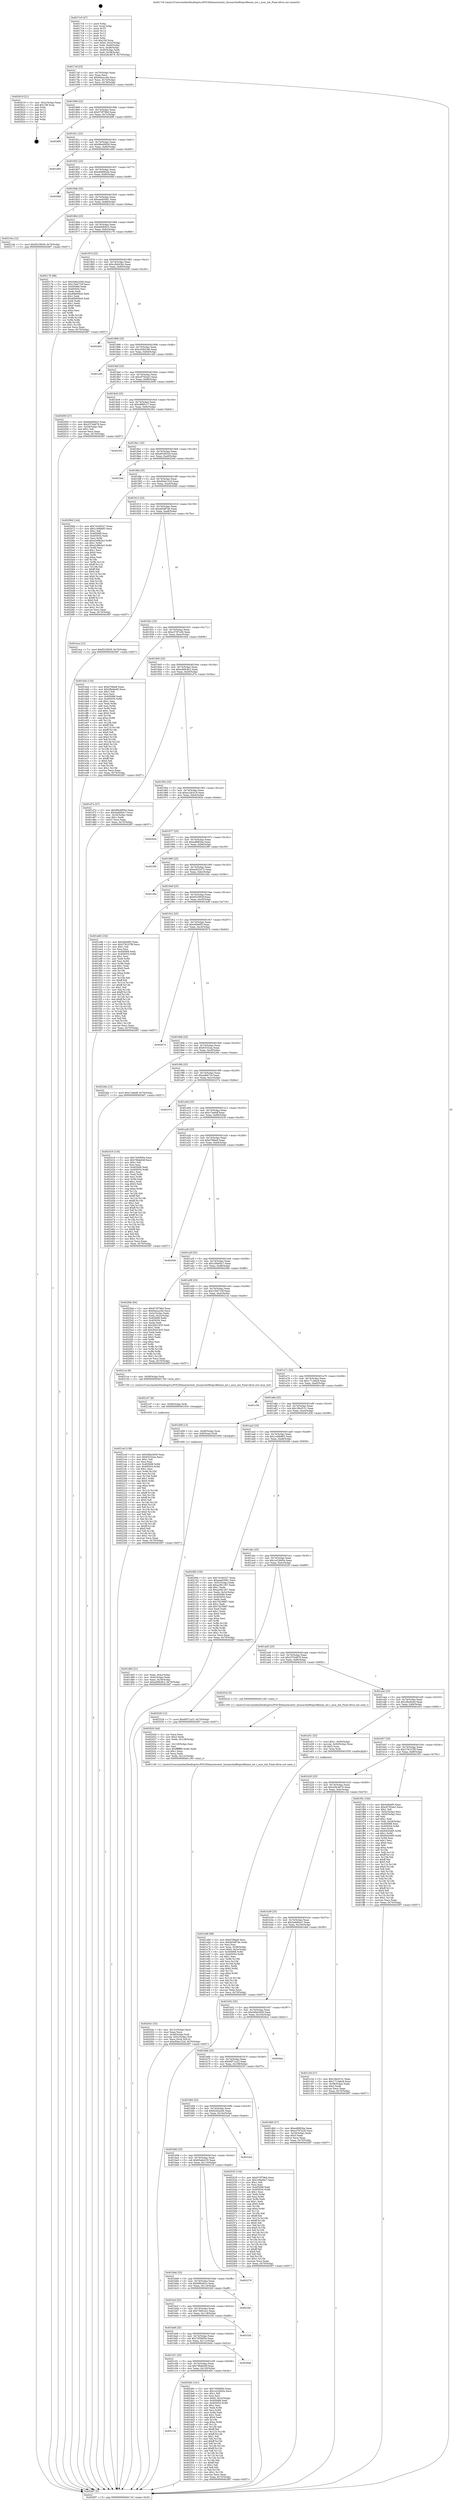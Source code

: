 digraph "0x4017c0" {
  label = "0x4017c0 (/mnt/c/Users/mathe/Desktop/tcc/POCII/binaries/extr_linuxarchx86oprofilenmi_int.c_mux_init_Final-ollvm.out::main(0))"
  labelloc = "t"
  node[shape=record]

  Entry [label="",width=0.3,height=0.3,shape=circle,fillcolor=black,style=filled]
  "0x4017ef" [label="{
     0x4017ef [23]\l
     | [instrs]\l
     &nbsp;&nbsp;0x4017ef \<+3\>: mov -0x70(%rbp),%eax\l
     &nbsp;&nbsp;0x4017f2 \<+2\>: mov %eax,%ecx\l
     &nbsp;&nbsp;0x4017f4 \<+6\>: sub $0x94aca18e,%ecx\l
     &nbsp;&nbsp;0x4017fa \<+3\>: mov %eax,-0x74(%rbp)\l
     &nbsp;&nbsp;0x4017fd \<+3\>: mov %ecx,-0x78(%rbp)\l
     &nbsp;&nbsp;0x401800 \<+6\>: je 0000000000402619 \<main+0xe59\>\l
  }"]
  "0x402619" [label="{
     0x402619 [21]\l
     | [instrs]\l
     &nbsp;&nbsp;0x402619 \<+3\>: mov -0x2c(%rbp),%eax\l
     &nbsp;&nbsp;0x40261c \<+7\>: add $0x108,%rsp\l
     &nbsp;&nbsp;0x402623 \<+1\>: pop %rbx\l
     &nbsp;&nbsp;0x402624 \<+2\>: pop %r12\l
     &nbsp;&nbsp;0x402626 \<+2\>: pop %r13\l
     &nbsp;&nbsp;0x402628 \<+2\>: pop %r14\l
     &nbsp;&nbsp;0x40262a \<+2\>: pop %r15\l
     &nbsp;&nbsp;0x40262c \<+1\>: pop %rbp\l
     &nbsp;&nbsp;0x40262d \<+1\>: ret\l
  }"]
  "0x401806" [label="{
     0x401806 [22]\l
     | [instrs]\l
     &nbsp;&nbsp;0x401806 \<+5\>: jmp 000000000040180b \<main+0x4b\>\l
     &nbsp;&nbsp;0x40180b \<+3\>: mov -0x74(%rbp),%eax\l
     &nbsp;&nbsp;0x40180e \<+5\>: sub $0x973f796d,%eax\l
     &nbsp;&nbsp;0x401813 \<+3\>: mov %eax,-0x7c(%rbp)\l
     &nbsp;&nbsp;0x401816 \<+6\>: je 00000000004026f0 \<main+0xf30\>\l
  }"]
  Exit [label="",width=0.3,height=0.3,shape=circle,fillcolor=black,style=filled,peripheries=2]
  "0x4026f0" [label="{
     0x4026f0\l
  }", style=dashed]
  "0x40181c" [label="{
     0x40181c [22]\l
     | [instrs]\l
     &nbsp;&nbsp;0x40181c \<+5\>: jmp 0000000000401821 \<main+0x61\>\l
     &nbsp;&nbsp;0x401821 \<+3\>: mov -0x74(%rbp),%eax\l
     &nbsp;&nbsp;0x401824 \<+5\>: sub $0x99e4905d,%eax\l
     &nbsp;&nbsp;0x401829 \<+3\>: mov %eax,-0x80(%rbp)\l
     &nbsp;&nbsp;0x40182c \<+6\>: je 0000000000401d95 \<main+0x5d5\>\l
  }"]
  "0x401c1a" [label="{
     0x401c1a\l
  }", style=dashed]
  "0x401d95" [label="{
     0x401d95\l
  }", style=dashed]
  "0x401832" [label="{
     0x401832 [25]\l
     | [instrs]\l
     &nbsp;&nbsp;0x401832 \<+5\>: jmp 0000000000401837 \<main+0x77\>\l
     &nbsp;&nbsp;0x401837 \<+3\>: mov -0x74(%rbp),%eax\l
     &nbsp;&nbsp;0x40183a \<+5\>: sub $0xa64682ab,%eax\l
     &nbsp;&nbsp;0x40183f \<+6\>: mov %eax,-0x84(%rbp)\l
     &nbsp;&nbsp;0x401845 \<+6\>: je 00000000004026bf \<main+0xeff\>\l
  }"]
  "0x40249c" [label="{
     0x40249c [141]\l
     | [instrs]\l
     &nbsp;&nbsp;0x40249c \<+5\>: mov $0x74506f5e,%eax\l
     &nbsp;&nbsp;0x4024a1 \<+5\>: mov $0x1e22845a,%ecx\l
     &nbsp;&nbsp;0x4024a6 \<+2\>: mov $0x1,%dl\l
     &nbsp;&nbsp;0x4024a8 \<+2\>: xor %esi,%esi\l
     &nbsp;&nbsp;0x4024aa \<+7\>: movl $0x0,-0x3c(%rbp)\l
     &nbsp;&nbsp;0x4024b1 \<+7\>: mov 0x405068,%edi\l
     &nbsp;&nbsp;0x4024b8 \<+8\>: mov 0x405054,%r8d\l
     &nbsp;&nbsp;0x4024c0 \<+3\>: sub $0x1,%esi\l
     &nbsp;&nbsp;0x4024c3 \<+3\>: mov %edi,%r9d\l
     &nbsp;&nbsp;0x4024c6 \<+3\>: add %esi,%r9d\l
     &nbsp;&nbsp;0x4024c9 \<+4\>: imul %r9d,%edi\l
     &nbsp;&nbsp;0x4024cd \<+3\>: and $0x1,%edi\l
     &nbsp;&nbsp;0x4024d0 \<+3\>: cmp $0x0,%edi\l
     &nbsp;&nbsp;0x4024d3 \<+4\>: sete %r10b\l
     &nbsp;&nbsp;0x4024d7 \<+4\>: cmp $0xa,%r8d\l
     &nbsp;&nbsp;0x4024db \<+4\>: setl %r11b\l
     &nbsp;&nbsp;0x4024df \<+3\>: mov %r10b,%bl\l
     &nbsp;&nbsp;0x4024e2 \<+3\>: xor $0xff,%bl\l
     &nbsp;&nbsp;0x4024e5 \<+3\>: mov %r11b,%r14b\l
     &nbsp;&nbsp;0x4024e8 \<+4\>: xor $0xff,%r14b\l
     &nbsp;&nbsp;0x4024ec \<+3\>: xor $0x1,%dl\l
     &nbsp;&nbsp;0x4024ef \<+3\>: mov %bl,%r15b\l
     &nbsp;&nbsp;0x4024f2 \<+4\>: and $0xff,%r15b\l
     &nbsp;&nbsp;0x4024f6 \<+3\>: and %dl,%r10b\l
     &nbsp;&nbsp;0x4024f9 \<+3\>: mov %r14b,%r12b\l
     &nbsp;&nbsp;0x4024fc \<+4\>: and $0xff,%r12b\l
     &nbsp;&nbsp;0x402500 \<+3\>: and %dl,%r11b\l
     &nbsp;&nbsp;0x402503 \<+3\>: or %r10b,%r15b\l
     &nbsp;&nbsp;0x402506 \<+3\>: or %r11b,%r12b\l
     &nbsp;&nbsp;0x402509 \<+3\>: xor %r12b,%r15b\l
     &nbsp;&nbsp;0x40250c \<+3\>: or %r14b,%bl\l
     &nbsp;&nbsp;0x40250f \<+3\>: xor $0xff,%bl\l
     &nbsp;&nbsp;0x402512 \<+3\>: or $0x1,%dl\l
     &nbsp;&nbsp;0x402515 \<+2\>: and %dl,%bl\l
     &nbsp;&nbsp;0x402517 \<+3\>: or %bl,%r15b\l
     &nbsp;&nbsp;0x40251a \<+4\>: test $0x1,%r15b\l
     &nbsp;&nbsp;0x40251e \<+3\>: cmovne %ecx,%eax\l
     &nbsp;&nbsp;0x402521 \<+3\>: mov %eax,-0x70(%rbp)\l
     &nbsp;&nbsp;0x402524 \<+5\>: jmp 00000000004026f7 \<main+0xf37\>\l
  }"]
  "0x4026bf" [label="{
     0x4026bf\l
  }", style=dashed]
  "0x40184b" [label="{
     0x40184b [25]\l
     | [instrs]\l
     &nbsp;&nbsp;0x40184b \<+5\>: jmp 0000000000401850 \<main+0x90\>\l
     &nbsp;&nbsp;0x401850 \<+3\>: mov -0x74(%rbp),%eax\l
     &nbsp;&nbsp;0x401853 \<+5\>: sub $0xaae93091,%eax\l
     &nbsp;&nbsp;0x401858 \<+6\>: mov %eax,-0x88(%rbp)\l
     &nbsp;&nbsp;0x40185e \<+6\>: je 000000000040216a \<main+0x9aa\>\l
  }"]
  "0x401c01" [label="{
     0x401c01 [25]\l
     | [instrs]\l
     &nbsp;&nbsp;0x401c01 \<+5\>: jmp 0000000000401c06 \<main+0x446\>\l
     &nbsp;&nbsp;0x401c06 \<+3\>: mov -0x74(%rbp),%eax\l
     &nbsp;&nbsp;0x401c09 \<+5\>: sub $0x796de04f,%eax\l
     &nbsp;&nbsp;0x401c0e \<+6\>: mov %eax,-0x120(%rbp)\l
     &nbsp;&nbsp;0x401c14 \<+6\>: je 000000000040249c \<main+0xcdc\>\l
  }"]
  "0x40216a" [label="{
     0x40216a [12]\l
     | [instrs]\l
     &nbsp;&nbsp;0x40216a \<+7\>: movl $0xf523903f,-0x70(%rbp)\l
     &nbsp;&nbsp;0x402171 \<+5\>: jmp 00000000004026f7 \<main+0xf37\>\l
  }"]
  "0x401864" [label="{
     0x401864 [25]\l
     | [instrs]\l
     &nbsp;&nbsp;0x401864 \<+5\>: jmp 0000000000401869 \<main+0xa9\>\l
     &nbsp;&nbsp;0x401869 \<+3\>: mov -0x74(%rbp),%eax\l
     &nbsp;&nbsp;0x40186c \<+5\>: sub $0xbb94b923,%eax\l
     &nbsp;&nbsp;0x401871 \<+6\>: mov %eax,-0x8c(%rbp)\l
     &nbsp;&nbsp;0x401877 \<+6\>: je 0000000000402176 \<main+0x9b6\>\l
  }"]
  "0x4026dd" [label="{
     0x4026dd\l
  }", style=dashed]
  "0x402176" [label="{
     0x402176 [88]\l
     | [instrs]\l
     &nbsp;&nbsp;0x402176 \<+5\>: mov $0x5d9a3459,%eax\l
     &nbsp;&nbsp;0x40217b \<+5\>: mov $0x15d4719f,%ecx\l
     &nbsp;&nbsp;0x402180 \<+7\>: mov 0x405068,%edx\l
     &nbsp;&nbsp;0x402187 \<+7\>: mov 0x405054,%esi\l
     &nbsp;&nbsp;0x40218e \<+2\>: mov %edx,%edi\l
     &nbsp;&nbsp;0x402190 \<+6\>: sub $0xd0b60dc6,%edi\l
     &nbsp;&nbsp;0x402196 \<+3\>: sub $0x1,%edi\l
     &nbsp;&nbsp;0x402199 \<+6\>: add $0xd0b60dc6,%edi\l
     &nbsp;&nbsp;0x40219f \<+3\>: imul %edi,%edx\l
     &nbsp;&nbsp;0x4021a2 \<+3\>: and $0x1,%edx\l
     &nbsp;&nbsp;0x4021a5 \<+3\>: cmp $0x0,%edx\l
     &nbsp;&nbsp;0x4021a8 \<+4\>: sete %r8b\l
     &nbsp;&nbsp;0x4021ac \<+3\>: cmp $0xa,%esi\l
     &nbsp;&nbsp;0x4021af \<+4\>: setl %r9b\l
     &nbsp;&nbsp;0x4021b3 \<+3\>: mov %r8b,%r10b\l
     &nbsp;&nbsp;0x4021b6 \<+3\>: and %r9b,%r10b\l
     &nbsp;&nbsp;0x4021b9 \<+3\>: xor %r9b,%r8b\l
     &nbsp;&nbsp;0x4021bc \<+3\>: or %r8b,%r10b\l
     &nbsp;&nbsp;0x4021bf \<+4\>: test $0x1,%r10b\l
     &nbsp;&nbsp;0x4021c3 \<+3\>: cmovne %ecx,%eax\l
     &nbsp;&nbsp;0x4021c6 \<+3\>: mov %eax,-0x70(%rbp)\l
     &nbsp;&nbsp;0x4021c9 \<+5\>: jmp 00000000004026f7 \<main+0xf37\>\l
  }"]
  "0x40187d" [label="{
     0x40187d [25]\l
     | [instrs]\l
     &nbsp;&nbsp;0x40187d \<+5\>: jmp 0000000000401882 \<main+0xc2\>\l
     &nbsp;&nbsp;0x401882 \<+3\>: mov -0x74(%rbp),%eax\l
     &nbsp;&nbsp;0x401885 \<+5\>: sub $0xc2b643bc,%eax\l
     &nbsp;&nbsp;0x40188a \<+6\>: mov %eax,-0x90(%rbp)\l
     &nbsp;&nbsp;0x401890 \<+6\>: je 0000000000402405 \<main+0xc45\>\l
  }"]
  "0x401be8" [label="{
     0x401be8 [25]\l
     | [instrs]\l
     &nbsp;&nbsp;0x401be8 \<+5\>: jmp 0000000000401bed \<main+0x42d\>\l
     &nbsp;&nbsp;0x401bed \<+3\>: mov -0x74(%rbp),%eax\l
     &nbsp;&nbsp;0x401bf0 \<+5\>: sub $0x74506f5e,%eax\l
     &nbsp;&nbsp;0x401bf5 \<+6\>: mov %eax,-0x11c(%rbp)\l
     &nbsp;&nbsp;0x401bfb \<+6\>: je 00000000004026dd \<main+0xf1d\>\l
  }"]
  "0x402405" [label="{
     0x402405\l
  }", style=dashed]
  "0x401896" [label="{
     0x401896 [25]\l
     | [instrs]\l
     &nbsp;&nbsp;0x401896 \<+5\>: jmp 000000000040189b \<main+0xdb\>\l
     &nbsp;&nbsp;0x40189b \<+3\>: mov -0x74(%rbp),%eax\l
     &nbsp;&nbsp;0x40189e \<+5\>: sub $0xc438424b,%eax\l
     &nbsp;&nbsp;0x4018a3 \<+6\>: mov %eax,-0x94(%rbp)\l
     &nbsp;&nbsp;0x4018a9 \<+6\>: je 0000000000401cb0 \<main+0x4f0\>\l
  }"]
  "0x40232b" [label="{
     0x40232b\l
  }", style=dashed]
  "0x401cb0" [label="{
     0x401cb0\l
  }", style=dashed]
  "0x4018af" [label="{
     0x4018af [25]\l
     | [instrs]\l
     &nbsp;&nbsp;0x4018af \<+5\>: jmp 00000000004018b4 \<main+0xf4\>\l
     &nbsp;&nbsp;0x4018b4 \<+3\>: mov -0x74(%rbp),%eax\l
     &nbsp;&nbsp;0x4018b7 \<+5\>: sub $0xc6792ee3,%eax\l
     &nbsp;&nbsp;0x4018bc \<+6\>: mov %eax,-0x98(%rbp)\l
     &nbsp;&nbsp;0x4018c2 \<+6\>: je 0000000000402000 \<main+0x840\>\l
  }"]
  "0x401bcf" [label="{
     0x401bcf [25]\l
     | [instrs]\l
     &nbsp;&nbsp;0x401bcf \<+5\>: jmp 0000000000401bd4 \<main+0x414\>\l
     &nbsp;&nbsp;0x401bd4 \<+3\>: mov -0x74(%rbp),%eax\l
     &nbsp;&nbsp;0x401bd7 \<+5\>: sub $0x73b91ecc,%eax\l
     &nbsp;&nbsp;0x401bdc \<+6\>: mov %eax,-0x118(%rbp)\l
     &nbsp;&nbsp;0x401be2 \<+6\>: je 000000000040232b \<main+0xb6b\>\l
  }"]
  "0x402000" [label="{
     0x402000 [27]\l
     | [instrs]\l
     &nbsp;&nbsp;0x402000 \<+5\>: mov $0xbb94b923,%eax\l
     &nbsp;&nbsp;0x402005 \<+5\>: mov $0x257b4878,%ecx\l
     &nbsp;&nbsp;0x40200a \<+3\>: mov -0x2d(%rbp),%dl\l
     &nbsp;&nbsp;0x40200d \<+3\>: test $0x1,%dl\l
     &nbsp;&nbsp;0x402010 \<+3\>: cmovne %ecx,%eax\l
     &nbsp;&nbsp;0x402013 \<+3\>: mov %eax,-0x70(%rbp)\l
     &nbsp;&nbsp;0x402016 \<+5\>: jmp 00000000004026f7 \<main+0xf37\>\l
  }"]
  "0x4018c8" [label="{
     0x4018c8 [25]\l
     | [instrs]\l
     &nbsp;&nbsp;0x4018c8 \<+5\>: jmp 00000000004018cd \<main+0x10d\>\l
     &nbsp;&nbsp;0x4018cd \<+3\>: mov -0x74(%rbp),%eax\l
     &nbsp;&nbsp;0x4018d0 \<+5\>: sub $0xc8f681c7,%eax\l
     &nbsp;&nbsp;0x4018d5 \<+6\>: mov %eax,-0x9c(%rbp)\l
     &nbsp;&nbsp;0x4018db \<+6\>: je 000000000040230c \<main+0xb4c\>\l
  }"]
  "0x4022bf" [label="{
     0x4022bf\l
  }", style=dashed]
  "0x40230c" [label="{
     0x40230c\l
  }", style=dashed]
  "0x4018e1" [label="{
     0x4018e1 [25]\l
     | [instrs]\l
     &nbsp;&nbsp;0x4018e1 \<+5\>: jmp 00000000004018e6 \<main+0x126\>\l
     &nbsp;&nbsp;0x4018e6 \<+3\>: mov -0x74(%rbp),%eax\l
     &nbsp;&nbsp;0x4018e9 \<+5\>: sub $0xd0c0632b,%eax\l
     &nbsp;&nbsp;0x4018ee \<+6\>: mov %eax,-0xa0(%rbp)\l
     &nbsp;&nbsp;0x4018f4 \<+6\>: je 00000000004023ed \<main+0xc2d\>\l
  }"]
  "0x401bb6" [label="{
     0x401bb6 [25]\l
     | [instrs]\l
     &nbsp;&nbsp;0x401bb6 \<+5\>: jmp 0000000000401bbb \<main+0x3fb\>\l
     &nbsp;&nbsp;0x401bbb \<+3\>: mov -0x74(%rbp),%eax\l
     &nbsp;&nbsp;0x401bbe \<+5\>: sub $0x69fce61e,%eax\l
     &nbsp;&nbsp;0x401bc3 \<+6\>: mov %eax,-0x114(%rbp)\l
     &nbsp;&nbsp;0x401bc9 \<+6\>: je 00000000004022bf \<main+0xaff\>\l
  }"]
  "0x4023ed" [label="{
     0x4023ed\l
  }", style=dashed]
  "0x4018fa" [label="{
     0x4018fa [25]\l
     | [instrs]\l
     &nbsp;&nbsp;0x4018fa \<+5\>: jmp 00000000004018ff \<main+0x13f\>\l
     &nbsp;&nbsp;0x4018ff \<+3\>: mov -0x74(%rbp),%eax\l
     &nbsp;&nbsp;0x401902 \<+5\>: sub $0xd5de122d,%eax\l
     &nbsp;&nbsp;0x401907 \<+6\>: mov %eax,-0xa4(%rbp)\l
     &nbsp;&nbsp;0x40190d \<+6\>: je 000000000040206d \<main+0x8ad\>\l
  }"]
  "0x402276" [label="{
     0x402276\l
  }", style=dashed]
  "0x40206d" [label="{
     0x40206d [144]\l
     | [instrs]\l
     &nbsp;&nbsp;0x40206d \<+5\>: mov $0x7d160327,%eax\l
     &nbsp;&nbsp;0x402072 \<+5\>: mov $0x1c49b863,%ecx\l
     &nbsp;&nbsp;0x402077 \<+2\>: mov $0x1,%dl\l
     &nbsp;&nbsp;0x402079 \<+7\>: mov 0x405068,%esi\l
     &nbsp;&nbsp;0x402080 \<+7\>: mov 0x405054,%edi\l
     &nbsp;&nbsp;0x402087 \<+3\>: mov %esi,%r8d\l
     &nbsp;&nbsp;0x40208a \<+7\>: add $0xe248b3a3,%r8d\l
     &nbsp;&nbsp;0x402091 \<+4\>: sub $0x1,%r8d\l
     &nbsp;&nbsp;0x402095 \<+7\>: sub $0xe248b3a3,%r8d\l
     &nbsp;&nbsp;0x40209c \<+4\>: imul %r8d,%esi\l
     &nbsp;&nbsp;0x4020a0 \<+3\>: and $0x1,%esi\l
     &nbsp;&nbsp;0x4020a3 \<+3\>: cmp $0x0,%esi\l
     &nbsp;&nbsp;0x4020a6 \<+4\>: sete %r9b\l
     &nbsp;&nbsp;0x4020aa \<+3\>: cmp $0xa,%edi\l
     &nbsp;&nbsp;0x4020ad \<+4\>: setl %r10b\l
     &nbsp;&nbsp;0x4020b1 \<+3\>: mov %r9b,%r11b\l
     &nbsp;&nbsp;0x4020b4 \<+4\>: xor $0xff,%r11b\l
     &nbsp;&nbsp;0x4020b8 \<+3\>: mov %r10b,%bl\l
     &nbsp;&nbsp;0x4020bb \<+3\>: xor $0xff,%bl\l
     &nbsp;&nbsp;0x4020be \<+3\>: xor $0x0,%dl\l
     &nbsp;&nbsp;0x4020c1 \<+3\>: mov %r11b,%r14b\l
     &nbsp;&nbsp;0x4020c4 \<+4\>: and $0x0,%r14b\l
     &nbsp;&nbsp;0x4020c8 \<+3\>: and %dl,%r9b\l
     &nbsp;&nbsp;0x4020cb \<+3\>: mov %bl,%r15b\l
     &nbsp;&nbsp;0x4020ce \<+4\>: and $0x0,%r15b\l
     &nbsp;&nbsp;0x4020d2 \<+3\>: and %dl,%r10b\l
     &nbsp;&nbsp;0x4020d5 \<+3\>: or %r9b,%r14b\l
     &nbsp;&nbsp;0x4020d8 \<+3\>: or %r10b,%r15b\l
     &nbsp;&nbsp;0x4020db \<+3\>: xor %r15b,%r14b\l
     &nbsp;&nbsp;0x4020de \<+3\>: or %bl,%r11b\l
     &nbsp;&nbsp;0x4020e1 \<+4\>: xor $0xff,%r11b\l
     &nbsp;&nbsp;0x4020e5 \<+3\>: or $0x0,%dl\l
     &nbsp;&nbsp;0x4020e8 \<+3\>: and %dl,%r11b\l
     &nbsp;&nbsp;0x4020eb \<+3\>: or %r11b,%r14b\l
     &nbsp;&nbsp;0x4020ee \<+4\>: test $0x1,%r14b\l
     &nbsp;&nbsp;0x4020f2 \<+3\>: cmovne %ecx,%eax\l
     &nbsp;&nbsp;0x4020f5 \<+3\>: mov %eax,-0x70(%rbp)\l
     &nbsp;&nbsp;0x4020f8 \<+5\>: jmp 00000000004026f7 \<main+0xf37\>\l
  }"]
  "0x401913" [label="{
     0x401913 [25]\l
     | [instrs]\l
     &nbsp;&nbsp;0x401913 \<+5\>: jmp 0000000000401918 \<main+0x158\>\l
     &nbsp;&nbsp;0x401918 \<+3\>: mov -0x74(%rbp),%eax\l
     &nbsp;&nbsp;0x40191b \<+5\>: sub $0xdd3df7de,%eax\l
     &nbsp;&nbsp;0x401920 \<+6\>: mov %eax,-0xa8(%rbp)\l
     &nbsp;&nbsp;0x401926 \<+6\>: je 0000000000401eca \<main+0x70a\>\l
  }"]
  "0x401b9d" [label="{
     0x401b9d [25]\l
     | [instrs]\l
     &nbsp;&nbsp;0x401b9d \<+5\>: jmp 0000000000401ba2 \<main+0x3e2\>\l
     &nbsp;&nbsp;0x401ba2 \<+3\>: mov -0x74(%rbp),%eax\l
     &nbsp;&nbsp;0x401ba5 \<+5\>: sub $0x65a6e235,%eax\l
     &nbsp;&nbsp;0x401baa \<+6\>: mov %eax,-0x110(%rbp)\l
     &nbsp;&nbsp;0x401bb0 \<+6\>: je 0000000000402276 \<main+0xab6\>\l
  }"]
  "0x401eca" [label="{
     0x401eca [12]\l
     | [instrs]\l
     &nbsp;&nbsp;0x401eca \<+7\>: movl $0xf523903f,-0x70(%rbp)\l
     &nbsp;&nbsp;0x401ed1 \<+5\>: jmp 00000000004026f7 \<main+0xf37\>\l
  }"]
  "0x40192c" [label="{
     0x40192c [25]\l
     | [instrs]\l
     &nbsp;&nbsp;0x40192c \<+5\>: jmp 0000000000401931 \<main+0x171\>\l
     &nbsp;&nbsp;0x401931 \<+3\>: mov -0x74(%rbp),%eax\l
     &nbsp;&nbsp;0x401934 \<+5\>: sub $0xe3787e26,%eax\l
     &nbsp;&nbsp;0x401939 \<+6\>: mov %eax,-0xac(%rbp)\l
     &nbsp;&nbsp;0x40193f \<+6\>: je 0000000000401dcb \<main+0x60b\>\l
  }"]
  "0x4022a4" [label="{
     0x4022a4\l
  }", style=dashed]
  "0x401dcb" [label="{
     0x401dcb [134]\l
     | [instrs]\l
     &nbsp;&nbsp;0x401dcb \<+5\>: mov $0xd79fae8,%eax\l
     &nbsp;&nbsp;0x401dd0 \<+5\>: mov $0x2fbe0e40,%ecx\l
     &nbsp;&nbsp;0x401dd5 \<+2\>: mov $0x1,%dl\l
     &nbsp;&nbsp;0x401dd7 \<+2\>: xor %esi,%esi\l
     &nbsp;&nbsp;0x401dd9 \<+7\>: mov 0x405068,%edi\l
     &nbsp;&nbsp;0x401de0 \<+8\>: mov 0x405054,%r8d\l
     &nbsp;&nbsp;0x401de8 \<+3\>: sub $0x1,%esi\l
     &nbsp;&nbsp;0x401deb \<+3\>: mov %edi,%r9d\l
     &nbsp;&nbsp;0x401dee \<+3\>: add %esi,%r9d\l
     &nbsp;&nbsp;0x401df1 \<+4\>: imul %r9d,%edi\l
     &nbsp;&nbsp;0x401df5 \<+3\>: and $0x1,%edi\l
     &nbsp;&nbsp;0x401df8 \<+3\>: cmp $0x0,%edi\l
     &nbsp;&nbsp;0x401dfb \<+4\>: sete %r10b\l
     &nbsp;&nbsp;0x401dff \<+4\>: cmp $0xa,%r8d\l
     &nbsp;&nbsp;0x401e03 \<+4\>: setl %r11b\l
     &nbsp;&nbsp;0x401e07 \<+3\>: mov %r10b,%bl\l
     &nbsp;&nbsp;0x401e0a \<+3\>: xor $0xff,%bl\l
     &nbsp;&nbsp;0x401e0d \<+3\>: mov %r11b,%r14b\l
     &nbsp;&nbsp;0x401e10 \<+4\>: xor $0xff,%r14b\l
     &nbsp;&nbsp;0x401e14 \<+3\>: xor $0x0,%dl\l
     &nbsp;&nbsp;0x401e17 \<+3\>: mov %bl,%r15b\l
     &nbsp;&nbsp;0x401e1a \<+4\>: and $0x0,%r15b\l
     &nbsp;&nbsp;0x401e1e \<+3\>: and %dl,%r10b\l
     &nbsp;&nbsp;0x401e21 \<+3\>: mov %r14b,%r12b\l
     &nbsp;&nbsp;0x401e24 \<+4\>: and $0x0,%r12b\l
     &nbsp;&nbsp;0x401e28 \<+3\>: and %dl,%r11b\l
     &nbsp;&nbsp;0x401e2b \<+3\>: or %r10b,%r15b\l
     &nbsp;&nbsp;0x401e2e \<+3\>: or %r11b,%r12b\l
     &nbsp;&nbsp;0x401e31 \<+3\>: xor %r12b,%r15b\l
     &nbsp;&nbsp;0x401e34 \<+3\>: or %r14b,%bl\l
     &nbsp;&nbsp;0x401e37 \<+3\>: xor $0xff,%bl\l
     &nbsp;&nbsp;0x401e3a \<+3\>: or $0x0,%dl\l
     &nbsp;&nbsp;0x401e3d \<+2\>: and %dl,%bl\l
     &nbsp;&nbsp;0x401e3f \<+3\>: or %bl,%r15b\l
     &nbsp;&nbsp;0x401e42 \<+4\>: test $0x1,%r15b\l
     &nbsp;&nbsp;0x401e46 \<+3\>: cmovne %ecx,%eax\l
     &nbsp;&nbsp;0x401e49 \<+3\>: mov %eax,-0x70(%rbp)\l
     &nbsp;&nbsp;0x401e4c \<+5\>: jmp 00000000004026f7 \<main+0xf37\>\l
  }"]
  "0x401945" [label="{
     0x401945 [25]\l
     | [instrs]\l
     &nbsp;&nbsp;0x401945 \<+5\>: jmp 000000000040194a \<main+0x18a\>\l
     &nbsp;&nbsp;0x40194a \<+3\>: mov -0x74(%rbp),%eax\l
     &nbsp;&nbsp;0x40194d \<+5\>: sub $0xe490c8c2,%eax\l
     &nbsp;&nbsp;0x401952 \<+6\>: mov %eax,-0xb0(%rbp)\l
     &nbsp;&nbsp;0x401958 \<+6\>: je 0000000000401d7a \<main+0x5ba\>\l
  }"]
  "0x401b84" [label="{
     0x401b84 [25]\l
     | [instrs]\l
     &nbsp;&nbsp;0x401b84 \<+5\>: jmp 0000000000401b89 \<main+0x3c9\>\l
     &nbsp;&nbsp;0x401b89 \<+3\>: mov -0x74(%rbp),%eax\l
     &nbsp;&nbsp;0x401b8c \<+5\>: sub $0x62d2ac64,%eax\l
     &nbsp;&nbsp;0x401b91 \<+6\>: mov %eax,-0x10c(%rbp)\l
     &nbsp;&nbsp;0x401b97 \<+6\>: je 00000000004022a4 \<main+0xae4\>\l
  }"]
  "0x401d7a" [label="{
     0x401d7a [27]\l
     | [instrs]\l
     &nbsp;&nbsp;0x401d7a \<+5\>: mov $0x99e4905d,%eax\l
     &nbsp;&nbsp;0x401d7f \<+5\>: mov $0x5a4682e7,%ecx\l
     &nbsp;&nbsp;0x401d84 \<+3\>: mov -0x34(%rbp),%edx\l
     &nbsp;&nbsp;0x401d87 \<+3\>: cmp $0x1,%edx\l
     &nbsp;&nbsp;0x401d8a \<+3\>: cmovl %ecx,%eax\l
     &nbsp;&nbsp;0x401d8d \<+3\>: mov %eax,-0x70(%rbp)\l
     &nbsp;&nbsp;0x401d90 \<+5\>: jmp 00000000004026f7 \<main+0xf37\>\l
  }"]
  "0x40195e" [label="{
     0x40195e [25]\l
     | [instrs]\l
     &nbsp;&nbsp;0x40195e \<+5\>: jmp 0000000000401963 \<main+0x1a3\>\l
     &nbsp;&nbsp;0x401963 \<+3\>: mov -0x74(%rbp),%eax\l
     &nbsp;&nbsp;0x401966 \<+5\>: sub $0xec2dc419,%eax\l
     &nbsp;&nbsp;0x40196b \<+6\>: mov %eax,-0xb4(%rbp)\l
     &nbsp;&nbsp;0x401971 \<+6\>: je 000000000040262e \<main+0xe6e\>\l
  }"]
  "0x402535" [label="{
     0x402535 [134]\l
     | [instrs]\l
     &nbsp;&nbsp;0x402535 \<+5\>: mov $0x973f796d,%eax\l
     &nbsp;&nbsp;0x40253a \<+5\>: mov $0x109a00c7,%ecx\l
     &nbsp;&nbsp;0x40253f \<+2\>: mov $0x1,%dl\l
     &nbsp;&nbsp;0x402541 \<+2\>: xor %esi,%esi\l
     &nbsp;&nbsp;0x402543 \<+7\>: mov 0x405068,%edi\l
     &nbsp;&nbsp;0x40254a \<+8\>: mov 0x405054,%r8d\l
     &nbsp;&nbsp;0x402552 \<+3\>: sub $0x1,%esi\l
     &nbsp;&nbsp;0x402555 \<+3\>: mov %edi,%r9d\l
     &nbsp;&nbsp;0x402558 \<+3\>: add %esi,%r9d\l
     &nbsp;&nbsp;0x40255b \<+4\>: imul %r9d,%edi\l
     &nbsp;&nbsp;0x40255f \<+3\>: and $0x1,%edi\l
     &nbsp;&nbsp;0x402562 \<+3\>: cmp $0x0,%edi\l
     &nbsp;&nbsp;0x402565 \<+4\>: sete %r10b\l
     &nbsp;&nbsp;0x402569 \<+4\>: cmp $0xa,%r8d\l
     &nbsp;&nbsp;0x40256d \<+4\>: setl %r11b\l
     &nbsp;&nbsp;0x402571 \<+3\>: mov %r10b,%bl\l
     &nbsp;&nbsp;0x402574 \<+3\>: xor $0xff,%bl\l
     &nbsp;&nbsp;0x402577 \<+3\>: mov %r11b,%r14b\l
     &nbsp;&nbsp;0x40257a \<+4\>: xor $0xff,%r14b\l
     &nbsp;&nbsp;0x40257e \<+3\>: xor $0x0,%dl\l
     &nbsp;&nbsp;0x402581 \<+3\>: mov %bl,%r15b\l
     &nbsp;&nbsp;0x402584 \<+4\>: and $0x0,%r15b\l
     &nbsp;&nbsp;0x402588 \<+3\>: and %dl,%r10b\l
     &nbsp;&nbsp;0x40258b \<+3\>: mov %r14b,%r12b\l
     &nbsp;&nbsp;0x40258e \<+4\>: and $0x0,%r12b\l
     &nbsp;&nbsp;0x402592 \<+3\>: and %dl,%r11b\l
     &nbsp;&nbsp;0x402595 \<+3\>: or %r10b,%r15b\l
     &nbsp;&nbsp;0x402598 \<+3\>: or %r11b,%r12b\l
     &nbsp;&nbsp;0x40259b \<+3\>: xor %r12b,%r15b\l
     &nbsp;&nbsp;0x40259e \<+3\>: or %r14b,%bl\l
     &nbsp;&nbsp;0x4025a1 \<+3\>: xor $0xff,%bl\l
     &nbsp;&nbsp;0x4025a4 \<+3\>: or $0x0,%dl\l
     &nbsp;&nbsp;0x4025a7 \<+2\>: and %dl,%bl\l
     &nbsp;&nbsp;0x4025a9 \<+3\>: or %bl,%r15b\l
     &nbsp;&nbsp;0x4025ac \<+4\>: test $0x1,%r15b\l
     &nbsp;&nbsp;0x4025b0 \<+3\>: cmovne %ecx,%eax\l
     &nbsp;&nbsp;0x4025b3 \<+3\>: mov %eax,-0x70(%rbp)\l
     &nbsp;&nbsp;0x4025b6 \<+5\>: jmp 00000000004026f7 \<main+0xf37\>\l
  }"]
  "0x40262e" [label="{
     0x40262e\l
  }", style=dashed]
  "0x401977" [label="{
     0x401977 [25]\l
     | [instrs]\l
     &nbsp;&nbsp;0x401977 \<+5\>: jmp 000000000040197c \<main+0x1bc\>\l
     &nbsp;&nbsp;0x40197c \<+3\>: mov -0x74(%rbp),%eax\l
     &nbsp;&nbsp;0x40197f \<+5\>: sub $0xed6f62ba,%eax\l
     &nbsp;&nbsp;0x401984 \<+6\>: mov %eax,-0xb8(%rbp)\l
     &nbsp;&nbsp;0x40198a \<+6\>: je 00000000004023f9 \<main+0xc39\>\l
  }"]
  "0x401b6b" [label="{
     0x401b6b [25]\l
     | [instrs]\l
     &nbsp;&nbsp;0x401b6b \<+5\>: jmp 0000000000401b70 \<main+0x3b0\>\l
     &nbsp;&nbsp;0x401b70 \<+3\>: mov -0x74(%rbp),%eax\l
     &nbsp;&nbsp;0x401b73 \<+5\>: sub $0x60f71a23,%eax\l
     &nbsp;&nbsp;0x401b78 \<+6\>: mov %eax,-0x108(%rbp)\l
     &nbsp;&nbsp;0x401b7e \<+6\>: je 0000000000402535 \<main+0xd75\>\l
  }"]
  "0x4023f9" [label="{
     0x4023f9\l
  }", style=dashed]
  "0x401990" [label="{
     0x401990 [25]\l
     | [instrs]\l
     &nbsp;&nbsp;0x401990 \<+5\>: jmp 0000000000401995 \<main+0x1d5\>\l
     &nbsp;&nbsp;0x401995 \<+3\>: mov -0x74(%rbp),%eax\l
     &nbsp;&nbsp;0x401998 \<+5\>: sub $0xee932472,%eax\l
     &nbsp;&nbsp;0x40199d \<+6\>: mov %eax,-0xbc(%rbp)\l
     &nbsp;&nbsp;0x4019a3 \<+6\>: je 0000000000401d4c \<main+0x58c\>\l
  }"]
  "0x4026a1" [label="{
     0x4026a1\l
  }", style=dashed]
  "0x401d4c" [label="{
     0x401d4c\l
  }", style=dashed]
  "0x4019a9" [label="{
     0x4019a9 [25]\l
     | [instrs]\l
     &nbsp;&nbsp;0x4019a9 \<+5\>: jmp 00000000004019ae \<main+0x1ee\>\l
     &nbsp;&nbsp;0x4019ae \<+3\>: mov -0x74(%rbp),%eax\l
     &nbsp;&nbsp;0x4019b1 \<+5\>: sub $0xf523903f,%eax\l
     &nbsp;&nbsp;0x4019b6 \<+6\>: mov %eax,-0xc0(%rbp)\l
     &nbsp;&nbsp;0x4019bc \<+6\>: je 0000000000401ed6 \<main+0x716\>\l
  }"]
  "0x4021e0" [label="{
     0x4021e0 [138]\l
     | [instrs]\l
     &nbsp;&nbsp;0x4021e0 \<+5\>: mov $0x5d9a3459,%eax\l
     &nbsp;&nbsp;0x4021e5 \<+5\>: mov $0x63332ea,%ecx\l
     &nbsp;&nbsp;0x4021ea \<+2\>: mov $0x1,%dl\l
     &nbsp;&nbsp;0x4021ec \<+2\>: xor %esi,%esi\l
     &nbsp;&nbsp;0x4021ee \<+8\>: mov 0x405068,%r8d\l
     &nbsp;&nbsp;0x4021f6 \<+8\>: mov 0x405054,%r9d\l
     &nbsp;&nbsp;0x4021fe \<+3\>: sub $0x1,%esi\l
     &nbsp;&nbsp;0x402201 \<+3\>: mov %r8d,%r10d\l
     &nbsp;&nbsp;0x402204 \<+3\>: add %esi,%r10d\l
     &nbsp;&nbsp;0x402207 \<+4\>: imul %r10d,%r8d\l
     &nbsp;&nbsp;0x40220b \<+4\>: and $0x1,%r8d\l
     &nbsp;&nbsp;0x40220f \<+4\>: cmp $0x0,%r8d\l
     &nbsp;&nbsp;0x402213 \<+4\>: sete %r11b\l
     &nbsp;&nbsp;0x402217 \<+4\>: cmp $0xa,%r9d\l
     &nbsp;&nbsp;0x40221b \<+3\>: setl %bl\l
     &nbsp;&nbsp;0x40221e \<+3\>: mov %r11b,%r14b\l
     &nbsp;&nbsp;0x402221 \<+4\>: xor $0xff,%r14b\l
     &nbsp;&nbsp;0x402225 \<+3\>: mov %bl,%r15b\l
     &nbsp;&nbsp;0x402228 \<+4\>: xor $0xff,%r15b\l
     &nbsp;&nbsp;0x40222c \<+3\>: xor $0x0,%dl\l
     &nbsp;&nbsp;0x40222f \<+3\>: mov %r14b,%r12b\l
     &nbsp;&nbsp;0x402232 \<+4\>: and $0x0,%r12b\l
     &nbsp;&nbsp;0x402236 \<+3\>: and %dl,%r11b\l
     &nbsp;&nbsp;0x402239 \<+3\>: mov %r15b,%r13b\l
     &nbsp;&nbsp;0x40223c \<+4\>: and $0x0,%r13b\l
     &nbsp;&nbsp;0x402240 \<+2\>: and %dl,%bl\l
     &nbsp;&nbsp;0x402242 \<+3\>: or %r11b,%r12b\l
     &nbsp;&nbsp;0x402245 \<+3\>: or %bl,%r13b\l
     &nbsp;&nbsp;0x402248 \<+3\>: xor %r13b,%r12b\l
     &nbsp;&nbsp;0x40224b \<+3\>: or %r15b,%r14b\l
     &nbsp;&nbsp;0x40224e \<+4\>: xor $0xff,%r14b\l
     &nbsp;&nbsp;0x402252 \<+3\>: or $0x0,%dl\l
     &nbsp;&nbsp;0x402255 \<+3\>: and %dl,%r14b\l
     &nbsp;&nbsp;0x402258 \<+3\>: or %r14b,%r12b\l
     &nbsp;&nbsp;0x40225b \<+4\>: test $0x1,%r12b\l
     &nbsp;&nbsp;0x40225f \<+3\>: cmovne %ecx,%eax\l
     &nbsp;&nbsp;0x402262 \<+3\>: mov %eax,-0x70(%rbp)\l
     &nbsp;&nbsp;0x402265 \<+5\>: jmp 00000000004026f7 \<main+0xf37\>\l
  }"]
  "0x401ed6" [label="{
     0x401ed6 [134]\l
     | [instrs]\l
     &nbsp;&nbsp;0x401ed6 \<+5\>: mov $0x440e6f5,%eax\l
     &nbsp;&nbsp;0x401edb \<+5\>: mov $0x378107f8,%ecx\l
     &nbsp;&nbsp;0x401ee0 \<+2\>: mov $0x1,%dl\l
     &nbsp;&nbsp;0x401ee2 \<+2\>: xor %esi,%esi\l
     &nbsp;&nbsp;0x401ee4 \<+7\>: mov 0x405068,%edi\l
     &nbsp;&nbsp;0x401eeb \<+8\>: mov 0x405054,%r8d\l
     &nbsp;&nbsp;0x401ef3 \<+3\>: sub $0x1,%esi\l
     &nbsp;&nbsp;0x401ef6 \<+3\>: mov %edi,%r9d\l
     &nbsp;&nbsp;0x401ef9 \<+3\>: add %esi,%r9d\l
     &nbsp;&nbsp;0x401efc \<+4\>: imul %r9d,%edi\l
     &nbsp;&nbsp;0x401f00 \<+3\>: and $0x1,%edi\l
     &nbsp;&nbsp;0x401f03 \<+3\>: cmp $0x0,%edi\l
     &nbsp;&nbsp;0x401f06 \<+4\>: sete %r10b\l
     &nbsp;&nbsp;0x401f0a \<+4\>: cmp $0xa,%r8d\l
     &nbsp;&nbsp;0x401f0e \<+4\>: setl %r11b\l
     &nbsp;&nbsp;0x401f12 \<+3\>: mov %r10b,%bl\l
     &nbsp;&nbsp;0x401f15 \<+3\>: xor $0xff,%bl\l
     &nbsp;&nbsp;0x401f18 \<+3\>: mov %r11b,%r14b\l
     &nbsp;&nbsp;0x401f1b \<+4\>: xor $0xff,%r14b\l
     &nbsp;&nbsp;0x401f1f \<+3\>: xor $0x1,%dl\l
     &nbsp;&nbsp;0x401f22 \<+3\>: mov %bl,%r15b\l
     &nbsp;&nbsp;0x401f25 \<+4\>: and $0xff,%r15b\l
     &nbsp;&nbsp;0x401f29 \<+3\>: and %dl,%r10b\l
     &nbsp;&nbsp;0x401f2c \<+3\>: mov %r14b,%r12b\l
     &nbsp;&nbsp;0x401f2f \<+4\>: and $0xff,%r12b\l
     &nbsp;&nbsp;0x401f33 \<+3\>: and %dl,%r11b\l
     &nbsp;&nbsp;0x401f36 \<+3\>: or %r10b,%r15b\l
     &nbsp;&nbsp;0x401f39 \<+3\>: or %r11b,%r12b\l
     &nbsp;&nbsp;0x401f3c \<+3\>: xor %r12b,%r15b\l
     &nbsp;&nbsp;0x401f3f \<+3\>: or %r14b,%bl\l
     &nbsp;&nbsp;0x401f42 \<+3\>: xor $0xff,%bl\l
     &nbsp;&nbsp;0x401f45 \<+3\>: or $0x1,%dl\l
     &nbsp;&nbsp;0x401f48 \<+2\>: and %dl,%bl\l
     &nbsp;&nbsp;0x401f4a \<+3\>: or %bl,%r15b\l
     &nbsp;&nbsp;0x401f4d \<+4\>: test $0x1,%r15b\l
     &nbsp;&nbsp;0x401f51 \<+3\>: cmovne %ecx,%eax\l
     &nbsp;&nbsp;0x401f54 \<+3\>: mov %eax,-0x70(%rbp)\l
     &nbsp;&nbsp;0x401f57 \<+5\>: jmp 00000000004026f7 \<main+0xf37\>\l
  }"]
  "0x4019c2" [label="{
     0x4019c2 [25]\l
     | [instrs]\l
     &nbsp;&nbsp;0x4019c2 \<+5\>: jmp 00000000004019c7 \<main+0x207\>\l
     &nbsp;&nbsp;0x4019c7 \<+3\>: mov -0x74(%rbp),%eax\l
     &nbsp;&nbsp;0x4019ca \<+5\>: sub $0x440e6f5,%eax\l
     &nbsp;&nbsp;0x4019cf \<+6\>: mov %eax,-0xc4(%rbp)\l
     &nbsp;&nbsp;0x4019d5 \<+6\>: je 0000000000402674 \<main+0xeb4\>\l
  }"]
  "0x4021d7" [label="{
     0x4021d7 [9]\l
     | [instrs]\l
     &nbsp;&nbsp;0x4021d7 \<+4\>: mov -0x58(%rbp),%rdi\l
     &nbsp;&nbsp;0x4021db \<+5\>: call 0000000000401030 \<free@plt\>\l
     | [calls]\l
     &nbsp;&nbsp;0x401030 \{1\} (unknown)\l
  }"]
  "0x402674" [label="{
     0x402674\l
  }", style=dashed]
  "0x4019db" [label="{
     0x4019db [25]\l
     | [instrs]\l
     &nbsp;&nbsp;0x4019db \<+5\>: jmp 00000000004019e0 \<main+0x220\>\l
     &nbsp;&nbsp;0x4019e0 \<+3\>: mov -0x74(%rbp),%eax\l
     &nbsp;&nbsp;0x4019e3 \<+5\>: sub $0x63332ea,%eax\l
     &nbsp;&nbsp;0x4019e8 \<+6\>: mov %eax,-0xc8(%rbp)\l
     &nbsp;&nbsp;0x4019ee \<+6\>: je 000000000040226a \<main+0xaaa\>\l
  }"]
  "0x40204c" [label="{
     0x40204c [33]\l
     | [instrs]\l
     &nbsp;&nbsp;0x40204c \<+6\>: mov -0x12c(%rbp),%ecx\l
     &nbsp;&nbsp;0x402052 \<+3\>: imul %eax,%ecx\l
     &nbsp;&nbsp;0x402055 \<+4\>: mov -0x58(%rbp),%rdi\l
     &nbsp;&nbsp;0x402059 \<+4\>: movslq -0x5c(%rbp),%r8\l
     &nbsp;&nbsp;0x40205d \<+4\>: mov %ecx,(%rdi,%r8,4)\l
     &nbsp;&nbsp;0x402061 \<+7\>: movl $0xd5de122d,-0x70(%rbp)\l
     &nbsp;&nbsp;0x402068 \<+5\>: jmp 00000000004026f7 \<main+0xf37\>\l
  }"]
  "0x40226a" [label="{
     0x40226a [12]\l
     | [instrs]\l
     &nbsp;&nbsp;0x40226a \<+7\>: movl $0xc7ee6df,-0x70(%rbp)\l
     &nbsp;&nbsp;0x402271 \<+5\>: jmp 00000000004026f7 \<main+0xf37\>\l
  }"]
  "0x4019f4" [label="{
     0x4019f4 [25]\l
     | [instrs]\l
     &nbsp;&nbsp;0x4019f4 \<+5\>: jmp 00000000004019f9 \<main+0x239\>\l
     &nbsp;&nbsp;0x4019f9 \<+3\>: mov -0x74(%rbp),%eax\l
     &nbsp;&nbsp;0x4019fc \<+5\>: sub $0xa46b724,%eax\l
     &nbsp;&nbsp;0x401a01 \<+6\>: mov %eax,-0xcc(%rbp)\l
     &nbsp;&nbsp;0x401a07 \<+6\>: je 000000000040237e \<main+0xbbe\>\l
  }"]
  "0x402020" [label="{
     0x402020 [44]\l
     | [instrs]\l
     &nbsp;&nbsp;0x402020 \<+2\>: xor %ecx,%ecx\l
     &nbsp;&nbsp;0x402022 \<+5\>: mov $0x2,%edx\l
     &nbsp;&nbsp;0x402027 \<+6\>: mov %edx,-0x128(%rbp)\l
     &nbsp;&nbsp;0x40202d \<+1\>: cltd\l
     &nbsp;&nbsp;0x40202e \<+6\>: mov -0x128(%rbp),%esi\l
     &nbsp;&nbsp;0x402034 \<+2\>: idiv %esi\l
     &nbsp;&nbsp;0x402036 \<+6\>: imul $0xfffffffe,%edx,%edx\l
     &nbsp;&nbsp;0x40203c \<+3\>: sub $0x1,%ecx\l
     &nbsp;&nbsp;0x40203f \<+2\>: sub %ecx,%edx\l
     &nbsp;&nbsp;0x402041 \<+6\>: mov %edx,-0x12c(%rbp)\l
     &nbsp;&nbsp;0x402047 \<+5\>: call 0000000000401160 \<next_i\>\l
     | [calls]\l
     &nbsp;&nbsp;0x401160 \{1\} (/mnt/c/Users/mathe/Desktop/tcc/POCII/binaries/extr_linuxarchx86oprofilenmi_int.c_mux_init_Final-ollvm.out::next_i)\l
  }"]
  "0x40237e" [label="{
     0x40237e\l
  }", style=dashed]
  "0x401a0d" [label="{
     0x401a0d [25]\l
     | [instrs]\l
     &nbsp;&nbsp;0x401a0d \<+5\>: jmp 0000000000401a12 \<main+0x252\>\l
     &nbsp;&nbsp;0x401a12 \<+3\>: mov -0x74(%rbp),%eax\l
     &nbsp;&nbsp;0x401a15 \<+5\>: sub $0xc7ee6df,%eax\l
     &nbsp;&nbsp;0x401a1a \<+6\>: mov %eax,-0xd0(%rbp)\l
     &nbsp;&nbsp;0x401a20 \<+6\>: je 0000000000402416 \<main+0xc56\>\l
  }"]
  "0x401e68" [label="{
     0x401e68 [98]\l
     | [instrs]\l
     &nbsp;&nbsp;0x401e68 \<+5\>: mov $0xd79fae8,%ecx\l
     &nbsp;&nbsp;0x401e6d \<+5\>: mov $0xdd3df7de,%edx\l
     &nbsp;&nbsp;0x401e72 \<+2\>: xor %esi,%esi\l
     &nbsp;&nbsp;0x401e74 \<+4\>: mov %rax,-0x58(%rbp)\l
     &nbsp;&nbsp;0x401e78 \<+7\>: movl $0x0,-0x5c(%rbp)\l
     &nbsp;&nbsp;0x401e7f \<+8\>: mov 0x405068,%r8d\l
     &nbsp;&nbsp;0x401e87 \<+8\>: mov 0x405054,%r9d\l
     &nbsp;&nbsp;0x401e8f \<+3\>: sub $0x1,%esi\l
     &nbsp;&nbsp;0x401e92 \<+3\>: mov %r8d,%r10d\l
     &nbsp;&nbsp;0x401e95 \<+3\>: add %esi,%r10d\l
     &nbsp;&nbsp;0x401e98 \<+4\>: imul %r10d,%r8d\l
     &nbsp;&nbsp;0x401e9c \<+4\>: and $0x1,%r8d\l
     &nbsp;&nbsp;0x401ea0 \<+4\>: cmp $0x0,%r8d\l
     &nbsp;&nbsp;0x401ea4 \<+4\>: sete %r11b\l
     &nbsp;&nbsp;0x401ea8 \<+4\>: cmp $0xa,%r9d\l
     &nbsp;&nbsp;0x401eac \<+3\>: setl %bl\l
     &nbsp;&nbsp;0x401eaf \<+3\>: mov %r11b,%r14b\l
     &nbsp;&nbsp;0x401eb2 \<+3\>: and %bl,%r14b\l
     &nbsp;&nbsp;0x401eb5 \<+3\>: xor %bl,%r11b\l
     &nbsp;&nbsp;0x401eb8 \<+3\>: or %r11b,%r14b\l
     &nbsp;&nbsp;0x401ebb \<+4\>: test $0x1,%r14b\l
     &nbsp;&nbsp;0x401ebf \<+3\>: cmovne %edx,%ecx\l
     &nbsp;&nbsp;0x401ec2 \<+3\>: mov %ecx,-0x70(%rbp)\l
     &nbsp;&nbsp;0x401ec5 \<+5\>: jmp 00000000004026f7 \<main+0xf37\>\l
  }"]
  "0x402416" [label="{
     0x402416 [134]\l
     | [instrs]\l
     &nbsp;&nbsp;0x402416 \<+5\>: mov $0x74506f5e,%eax\l
     &nbsp;&nbsp;0x40241b \<+5\>: mov $0x796de04f,%ecx\l
     &nbsp;&nbsp;0x402420 \<+2\>: mov $0x1,%dl\l
     &nbsp;&nbsp;0x402422 \<+2\>: xor %esi,%esi\l
     &nbsp;&nbsp;0x402424 \<+7\>: mov 0x405068,%edi\l
     &nbsp;&nbsp;0x40242b \<+8\>: mov 0x405054,%r8d\l
     &nbsp;&nbsp;0x402433 \<+3\>: sub $0x1,%esi\l
     &nbsp;&nbsp;0x402436 \<+3\>: mov %edi,%r9d\l
     &nbsp;&nbsp;0x402439 \<+3\>: add %esi,%r9d\l
     &nbsp;&nbsp;0x40243c \<+4\>: imul %r9d,%edi\l
     &nbsp;&nbsp;0x402440 \<+3\>: and $0x1,%edi\l
     &nbsp;&nbsp;0x402443 \<+3\>: cmp $0x0,%edi\l
     &nbsp;&nbsp;0x402446 \<+4\>: sete %r10b\l
     &nbsp;&nbsp;0x40244a \<+4\>: cmp $0xa,%r8d\l
     &nbsp;&nbsp;0x40244e \<+4\>: setl %r11b\l
     &nbsp;&nbsp;0x402452 \<+3\>: mov %r10b,%bl\l
     &nbsp;&nbsp;0x402455 \<+3\>: xor $0xff,%bl\l
     &nbsp;&nbsp;0x402458 \<+3\>: mov %r11b,%r14b\l
     &nbsp;&nbsp;0x40245b \<+4\>: xor $0xff,%r14b\l
     &nbsp;&nbsp;0x40245f \<+3\>: xor $0x1,%dl\l
     &nbsp;&nbsp;0x402462 \<+3\>: mov %bl,%r15b\l
     &nbsp;&nbsp;0x402465 \<+4\>: and $0xff,%r15b\l
     &nbsp;&nbsp;0x402469 \<+3\>: and %dl,%r10b\l
     &nbsp;&nbsp;0x40246c \<+3\>: mov %r14b,%r12b\l
     &nbsp;&nbsp;0x40246f \<+4\>: and $0xff,%r12b\l
     &nbsp;&nbsp;0x402473 \<+3\>: and %dl,%r11b\l
     &nbsp;&nbsp;0x402476 \<+3\>: or %r10b,%r15b\l
     &nbsp;&nbsp;0x402479 \<+3\>: or %r11b,%r12b\l
     &nbsp;&nbsp;0x40247c \<+3\>: xor %r12b,%r15b\l
     &nbsp;&nbsp;0x40247f \<+3\>: or %r14b,%bl\l
     &nbsp;&nbsp;0x402482 \<+3\>: xor $0xff,%bl\l
     &nbsp;&nbsp;0x402485 \<+3\>: or $0x1,%dl\l
     &nbsp;&nbsp;0x402488 \<+2\>: and %dl,%bl\l
     &nbsp;&nbsp;0x40248a \<+3\>: or %bl,%r15b\l
     &nbsp;&nbsp;0x40248d \<+4\>: test $0x1,%r15b\l
     &nbsp;&nbsp;0x402491 \<+3\>: cmovne %ecx,%eax\l
     &nbsp;&nbsp;0x402494 \<+3\>: mov %eax,-0x70(%rbp)\l
     &nbsp;&nbsp;0x402497 \<+5\>: jmp 00000000004026f7 \<main+0xf37\>\l
  }"]
  "0x401a26" [label="{
     0x401a26 [25]\l
     | [instrs]\l
     &nbsp;&nbsp;0x401a26 \<+5\>: jmp 0000000000401a2b \<main+0x26b\>\l
     &nbsp;&nbsp;0x401a2b \<+3\>: mov -0x74(%rbp),%eax\l
     &nbsp;&nbsp;0x401a2e \<+5\>: sub $0xd79fae8,%eax\l
     &nbsp;&nbsp;0x401a33 \<+6\>: mov %eax,-0xd4(%rbp)\l
     &nbsp;&nbsp;0x401a39 \<+6\>: je 0000000000402646 \<main+0xe86\>\l
  }"]
  "0x401b52" [label="{
     0x401b52 [25]\l
     | [instrs]\l
     &nbsp;&nbsp;0x401b52 \<+5\>: jmp 0000000000401b57 \<main+0x397\>\l
     &nbsp;&nbsp;0x401b57 \<+3\>: mov -0x74(%rbp),%eax\l
     &nbsp;&nbsp;0x401b5a \<+5\>: sub $0x5d9a3459,%eax\l
     &nbsp;&nbsp;0x401b5f \<+6\>: mov %eax,-0x104(%rbp)\l
     &nbsp;&nbsp;0x401b65 \<+6\>: je 00000000004026a1 \<main+0xee1\>\l
  }"]
  "0x402646" [label="{
     0x402646\l
  }", style=dashed]
  "0x401a3f" [label="{
     0x401a3f [25]\l
     | [instrs]\l
     &nbsp;&nbsp;0x401a3f \<+5\>: jmp 0000000000401a44 \<main+0x284\>\l
     &nbsp;&nbsp;0x401a44 \<+3\>: mov -0x74(%rbp),%eax\l
     &nbsp;&nbsp;0x401a47 \<+5\>: sub $0x109a00c7,%eax\l
     &nbsp;&nbsp;0x401a4c \<+6\>: mov %eax,-0xd8(%rbp)\l
     &nbsp;&nbsp;0x401a52 \<+6\>: je 00000000004025bb \<main+0xdfb\>\l
  }"]
  "0x401db0" [label="{
     0x401db0 [27]\l
     | [instrs]\l
     &nbsp;&nbsp;0x401db0 \<+5\>: mov $0xed6f62ba,%eax\l
     &nbsp;&nbsp;0x401db5 \<+5\>: mov $0xe3787e26,%ecx\l
     &nbsp;&nbsp;0x401dba \<+3\>: mov -0x34(%rbp),%edx\l
     &nbsp;&nbsp;0x401dbd \<+3\>: cmp $0x0,%edx\l
     &nbsp;&nbsp;0x401dc0 \<+3\>: cmove %ecx,%eax\l
     &nbsp;&nbsp;0x401dc3 \<+3\>: mov %eax,-0x70(%rbp)\l
     &nbsp;&nbsp;0x401dc6 \<+5\>: jmp 00000000004026f7 \<main+0xf37\>\l
  }"]
  "0x4025bb" [label="{
     0x4025bb [94]\l
     | [instrs]\l
     &nbsp;&nbsp;0x4025bb \<+5\>: mov $0x973f796d,%eax\l
     &nbsp;&nbsp;0x4025c0 \<+5\>: mov $0x94aca18e,%ecx\l
     &nbsp;&nbsp;0x4025c5 \<+3\>: mov -0x3c(%rbp),%edx\l
     &nbsp;&nbsp;0x4025c8 \<+3\>: mov %edx,-0x2c(%rbp)\l
     &nbsp;&nbsp;0x4025cb \<+7\>: mov 0x405068,%edx\l
     &nbsp;&nbsp;0x4025d2 \<+7\>: mov 0x405054,%esi\l
     &nbsp;&nbsp;0x4025d9 \<+2\>: mov %edx,%edi\l
     &nbsp;&nbsp;0x4025db \<+6\>: sub $0x2f441835,%edi\l
     &nbsp;&nbsp;0x4025e1 \<+3\>: sub $0x1,%edi\l
     &nbsp;&nbsp;0x4025e4 \<+6\>: add $0x2f441835,%edi\l
     &nbsp;&nbsp;0x4025ea \<+3\>: imul %edi,%edx\l
     &nbsp;&nbsp;0x4025ed \<+3\>: and $0x1,%edx\l
     &nbsp;&nbsp;0x4025f0 \<+3\>: cmp $0x0,%edx\l
     &nbsp;&nbsp;0x4025f3 \<+4\>: sete %r8b\l
     &nbsp;&nbsp;0x4025f7 \<+3\>: cmp $0xa,%esi\l
     &nbsp;&nbsp;0x4025fa \<+4\>: setl %r9b\l
     &nbsp;&nbsp;0x4025fe \<+3\>: mov %r8b,%r10b\l
     &nbsp;&nbsp;0x402601 \<+3\>: and %r9b,%r10b\l
     &nbsp;&nbsp;0x402604 \<+3\>: xor %r9b,%r8b\l
     &nbsp;&nbsp;0x402607 \<+3\>: or %r8b,%r10b\l
     &nbsp;&nbsp;0x40260a \<+4\>: test $0x1,%r10b\l
     &nbsp;&nbsp;0x40260e \<+3\>: cmovne %ecx,%eax\l
     &nbsp;&nbsp;0x402611 \<+3\>: mov %eax,-0x70(%rbp)\l
     &nbsp;&nbsp;0x402614 \<+5\>: jmp 00000000004026f7 \<main+0xf37\>\l
  }"]
  "0x401a58" [label="{
     0x401a58 [25]\l
     | [instrs]\l
     &nbsp;&nbsp;0x401a58 \<+5\>: jmp 0000000000401a5d \<main+0x29d\>\l
     &nbsp;&nbsp;0x401a5d \<+3\>: mov -0x74(%rbp),%eax\l
     &nbsp;&nbsp;0x401a60 \<+5\>: sub $0x15d4719f,%eax\l
     &nbsp;&nbsp;0x401a65 \<+6\>: mov %eax,-0xdc(%rbp)\l
     &nbsp;&nbsp;0x401a6b \<+6\>: je 00000000004021ce \<main+0xa0e\>\l
  }"]
  "0x401d65" [label="{
     0x401d65 [21]\l
     | [instrs]\l
     &nbsp;&nbsp;0x401d65 \<+3\>: mov %eax,-0x4c(%rbp)\l
     &nbsp;&nbsp;0x401d68 \<+3\>: mov -0x4c(%rbp),%eax\l
     &nbsp;&nbsp;0x401d6b \<+3\>: mov %eax,-0x34(%rbp)\l
     &nbsp;&nbsp;0x401d6e \<+7\>: movl $0xe490c8c2,-0x70(%rbp)\l
     &nbsp;&nbsp;0x401d75 \<+5\>: jmp 00000000004026f7 \<main+0xf37\>\l
  }"]
  "0x4021ce" [label="{
     0x4021ce [9]\l
     | [instrs]\l
     &nbsp;&nbsp;0x4021ce \<+4\>: mov -0x58(%rbp),%rdi\l
     &nbsp;&nbsp;0x4021d2 \<+5\>: call 00000000004017b0 \<mux_init\>\l
     | [calls]\l
     &nbsp;&nbsp;0x4017b0 \{1\} (/mnt/c/Users/mathe/Desktop/tcc/POCII/binaries/extr_linuxarchx86oprofilenmi_int.c_mux_init_Final-ollvm.out::mux_init)\l
  }"]
  "0x401a71" [label="{
     0x401a71 [25]\l
     | [instrs]\l
     &nbsp;&nbsp;0x401a71 \<+5\>: jmp 0000000000401a76 \<main+0x2b6\>\l
     &nbsp;&nbsp;0x401a76 \<+3\>: mov -0x74(%rbp),%eax\l
     &nbsp;&nbsp;0x401a79 \<+5\>: sub $0x1713abc8,%eax\l
     &nbsp;&nbsp;0x401a7e \<+6\>: mov %eax,-0xe0(%rbp)\l
     &nbsp;&nbsp;0x401a84 \<+6\>: je 0000000000401c58 \<main+0x498\>\l
  }"]
  "0x4017c0" [label="{
     0x4017c0 [47]\l
     | [instrs]\l
     &nbsp;&nbsp;0x4017c0 \<+1\>: push %rbp\l
     &nbsp;&nbsp;0x4017c1 \<+3\>: mov %rsp,%rbp\l
     &nbsp;&nbsp;0x4017c4 \<+2\>: push %r15\l
     &nbsp;&nbsp;0x4017c6 \<+2\>: push %r14\l
     &nbsp;&nbsp;0x4017c8 \<+2\>: push %r13\l
     &nbsp;&nbsp;0x4017ca \<+2\>: push %r12\l
     &nbsp;&nbsp;0x4017cc \<+1\>: push %rbx\l
     &nbsp;&nbsp;0x4017cd \<+7\>: sub $0x108,%rsp\l
     &nbsp;&nbsp;0x4017d4 \<+7\>: movl $0x0,-0x3c(%rbp)\l
     &nbsp;&nbsp;0x4017db \<+3\>: mov %edi,-0x40(%rbp)\l
     &nbsp;&nbsp;0x4017de \<+4\>: mov %rsi,-0x48(%rbp)\l
     &nbsp;&nbsp;0x4017e2 \<+3\>: mov -0x40(%rbp),%edi\l
     &nbsp;&nbsp;0x4017e5 \<+3\>: mov %edi,-0x38(%rbp)\l
     &nbsp;&nbsp;0x4017e8 \<+7\>: movl $0x428c4679,-0x70(%rbp)\l
  }"]
  "0x401c58" [label="{
     0x401c58\l
  }", style=dashed]
  "0x401a8a" [label="{
     0x401a8a [25]\l
     | [instrs]\l
     &nbsp;&nbsp;0x401a8a \<+5\>: jmp 0000000000401a8f \<main+0x2cf\>\l
     &nbsp;&nbsp;0x401a8f \<+3\>: mov -0x74(%rbp),%eax\l
     &nbsp;&nbsp;0x401a92 \<+5\>: sub $0x18bcf131,%eax\l
     &nbsp;&nbsp;0x401a97 \<+6\>: mov %eax,-0xe4(%rbp)\l
     &nbsp;&nbsp;0x401a9d \<+6\>: je 0000000000401d58 \<main+0x598\>\l
  }"]
  "0x4026f7" [label="{
     0x4026f7 [5]\l
     | [instrs]\l
     &nbsp;&nbsp;0x4026f7 \<+5\>: jmp 00000000004017ef \<main+0x2f\>\l
  }"]
  "0x401d58" [label="{
     0x401d58 [13]\l
     | [instrs]\l
     &nbsp;&nbsp;0x401d58 \<+4\>: mov -0x48(%rbp),%rax\l
     &nbsp;&nbsp;0x401d5c \<+4\>: mov 0x8(%rax),%rdi\l
     &nbsp;&nbsp;0x401d60 \<+5\>: call 0000000000401060 \<atoi@plt\>\l
     | [calls]\l
     &nbsp;&nbsp;0x401060 \{1\} (unknown)\l
  }"]
  "0x401aa3" [label="{
     0x401aa3 [25]\l
     | [instrs]\l
     &nbsp;&nbsp;0x401aa3 \<+5\>: jmp 0000000000401aa8 \<main+0x2e8\>\l
     &nbsp;&nbsp;0x401aa8 \<+3\>: mov -0x74(%rbp),%eax\l
     &nbsp;&nbsp;0x401aab \<+5\>: sub $0x1c49b863,%eax\l
     &nbsp;&nbsp;0x401ab0 \<+6\>: mov %eax,-0xe8(%rbp)\l
     &nbsp;&nbsp;0x401ab6 \<+6\>: je 00000000004020fd \<main+0x93d\>\l
  }"]
  "0x401b39" [label="{
     0x401b39 [25]\l
     | [instrs]\l
     &nbsp;&nbsp;0x401b39 \<+5\>: jmp 0000000000401b3e \<main+0x37e\>\l
     &nbsp;&nbsp;0x401b3e \<+3\>: mov -0x74(%rbp),%eax\l
     &nbsp;&nbsp;0x401b41 \<+5\>: sub $0x5a4682e7,%eax\l
     &nbsp;&nbsp;0x401b46 \<+6\>: mov %eax,-0x100(%rbp)\l
     &nbsp;&nbsp;0x401b4c \<+6\>: je 0000000000401db0 \<main+0x5f0\>\l
  }"]
  "0x4020fd" [label="{
     0x4020fd [109]\l
     | [instrs]\l
     &nbsp;&nbsp;0x4020fd \<+5\>: mov $0x7d160327,%eax\l
     &nbsp;&nbsp;0x402102 \<+5\>: mov $0xaae93091,%ecx\l
     &nbsp;&nbsp;0x402107 \<+3\>: mov -0x5c(%rbp),%edx\l
     &nbsp;&nbsp;0x40210a \<+6\>: add $0xac9b1367,%edx\l
     &nbsp;&nbsp;0x402110 \<+3\>: add $0x1,%edx\l
     &nbsp;&nbsp;0x402113 \<+6\>: sub $0xac9b1367,%edx\l
     &nbsp;&nbsp;0x402119 \<+3\>: mov %edx,-0x5c(%rbp)\l
     &nbsp;&nbsp;0x40211c \<+7\>: mov 0x405068,%edx\l
     &nbsp;&nbsp;0x402123 \<+7\>: mov 0x405054,%esi\l
     &nbsp;&nbsp;0x40212a \<+2\>: mov %edx,%edi\l
     &nbsp;&nbsp;0x40212c \<+6\>: sub $0x7d2396f7,%edi\l
     &nbsp;&nbsp;0x402132 \<+3\>: sub $0x1,%edi\l
     &nbsp;&nbsp;0x402135 \<+6\>: add $0x7d2396f7,%edi\l
     &nbsp;&nbsp;0x40213b \<+3\>: imul %edi,%edx\l
     &nbsp;&nbsp;0x40213e \<+3\>: and $0x1,%edx\l
     &nbsp;&nbsp;0x402141 \<+3\>: cmp $0x0,%edx\l
     &nbsp;&nbsp;0x402144 \<+4\>: sete %r8b\l
     &nbsp;&nbsp;0x402148 \<+3\>: cmp $0xa,%esi\l
     &nbsp;&nbsp;0x40214b \<+4\>: setl %r9b\l
     &nbsp;&nbsp;0x40214f \<+3\>: mov %r8b,%r10b\l
     &nbsp;&nbsp;0x402152 \<+3\>: and %r9b,%r10b\l
     &nbsp;&nbsp;0x402155 \<+3\>: xor %r9b,%r8b\l
     &nbsp;&nbsp;0x402158 \<+3\>: or %r8b,%r10b\l
     &nbsp;&nbsp;0x40215b \<+4\>: test $0x1,%r10b\l
     &nbsp;&nbsp;0x40215f \<+3\>: cmovne %ecx,%eax\l
     &nbsp;&nbsp;0x402162 \<+3\>: mov %eax,-0x70(%rbp)\l
     &nbsp;&nbsp;0x402165 \<+5\>: jmp 00000000004026f7 \<main+0xf37\>\l
  }"]
  "0x401abc" [label="{
     0x401abc [25]\l
     | [instrs]\l
     &nbsp;&nbsp;0x401abc \<+5\>: jmp 0000000000401ac1 \<main+0x301\>\l
     &nbsp;&nbsp;0x401ac1 \<+3\>: mov -0x74(%rbp),%eax\l
     &nbsp;&nbsp;0x401ac4 \<+5\>: sub $0x1e22845a,%eax\l
     &nbsp;&nbsp;0x401ac9 \<+6\>: mov %eax,-0xec(%rbp)\l
     &nbsp;&nbsp;0x401acf \<+6\>: je 0000000000402529 \<main+0xd69\>\l
  }"]
  "0x401c3d" [label="{
     0x401c3d [27]\l
     | [instrs]\l
     &nbsp;&nbsp;0x401c3d \<+5\>: mov $0x18bcf131,%eax\l
     &nbsp;&nbsp;0x401c42 \<+5\>: mov $0x1713abc8,%ecx\l
     &nbsp;&nbsp;0x401c47 \<+3\>: mov -0x38(%rbp),%edx\l
     &nbsp;&nbsp;0x401c4a \<+3\>: cmp $0x2,%edx\l
     &nbsp;&nbsp;0x401c4d \<+3\>: cmovne %ecx,%eax\l
     &nbsp;&nbsp;0x401c50 \<+3\>: mov %eax,-0x70(%rbp)\l
     &nbsp;&nbsp;0x401c53 \<+5\>: jmp 00000000004026f7 \<main+0xf37\>\l
  }"]
  "0x402529" [label="{
     0x402529 [12]\l
     | [instrs]\l
     &nbsp;&nbsp;0x402529 \<+7\>: movl $0x60f71a23,-0x70(%rbp)\l
     &nbsp;&nbsp;0x402530 \<+5\>: jmp 00000000004026f7 \<main+0xf37\>\l
  }"]
  "0x401ad5" [label="{
     0x401ad5 [25]\l
     | [instrs]\l
     &nbsp;&nbsp;0x401ad5 \<+5\>: jmp 0000000000401ada \<main+0x31a\>\l
     &nbsp;&nbsp;0x401ada \<+3\>: mov -0x74(%rbp),%eax\l
     &nbsp;&nbsp;0x401add \<+5\>: sub $0x257b4878,%eax\l
     &nbsp;&nbsp;0x401ae2 \<+6\>: mov %eax,-0xf0(%rbp)\l
     &nbsp;&nbsp;0x401ae8 \<+6\>: je 000000000040201b \<main+0x85b\>\l
  }"]
  "0x401b20" [label="{
     0x401b20 [25]\l
     | [instrs]\l
     &nbsp;&nbsp;0x401b20 \<+5\>: jmp 0000000000401b25 \<main+0x365\>\l
     &nbsp;&nbsp;0x401b25 \<+3\>: mov -0x74(%rbp),%eax\l
     &nbsp;&nbsp;0x401b28 \<+5\>: sub $0x428c4679,%eax\l
     &nbsp;&nbsp;0x401b2d \<+6\>: mov %eax,-0xfc(%rbp)\l
     &nbsp;&nbsp;0x401b33 \<+6\>: je 0000000000401c3d \<main+0x47d\>\l
  }"]
  "0x40201b" [label="{
     0x40201b [5]\l
     | [instrs]\l
     &nbsp;&nbsp;0x40201b \<+5\>: call 0000000000401160 \<next_i\>\l
     | [calls]\l
     &nbsp;&nbsp;0x401160 \{1\} (/mnt/c/Users/mathe/Desktop/tcc/POCII/binaries/extr_linuxarchx86oprofilenmi_int.c_mux_init_Final-ollvm.out::next_i)\l
  }"]
  "0x401aee" [label="{
     0x401aee [25]\l
     | [instrs]\l
     &nbsp;&nbsp;0x401aee \<+5\>: jmp 0000000000401af3 \<main+0x333\>\l
     &nbsp;&nbsp;0x401af3 \<+3\>: mov -0x74(%rbp),%eax\l
     &nbsp;&nbsp;0x401af6 \<+5\>: sub $0x2fbe0e40,%eax\l
     &nbsp;&nbsp;0x401afb \<+6\>: mov %eax,-0xf4(%rbp)\l
     &nbsp;&nbsp;0x401b01 \<+6\>: je 0000000000401e51 \<main+0x691\>\l
  }"]
  "0x401f5c" [label="{
     0x401f5c [164]\l
     | [instrs]\l
     &nbsp;&nbsp;0x401f5c \<+5\>: mov $0x440e6f5,%eax\l
     &nbsp;&nbsp;0x401f61 \<+5\>: mov $0xc6792ee3,%ecx\l
     &nbsp;&nbsp;0x401f66 \<+2\>: mov $0x1,%dl\l
     &nbsp;&nbsp;0x401f68 \<+3\>: mov -0x5c(%rbp),%esi\l
     &nbsp;&nbsp;0x401f6b \<+3\>: cmp -0x50(%rbp),%esi\l
     &nbsp;&nbsp;0x401f6e \<+4\>: setl %dil\l
     &nbsp;&nbsp;0x401f72 \<+4\>: and $0x1,%dil\l
     &nbsp;&nbsp;0x401f76 \<+4\>: mov %dil,-0x2d(%rbp)\l
     &nbsp;&nbsp;0x401f7a \<+7\>: mov 0x405068,%esi\l
     &nbsp;&nbsp;0x401f81 \<+8\>: mov 0x405054,%r8d\l
     &nbsp;&nbsp;0x401f89 \<+3\>: mov %esi,%r9d\l
     &nbsp;&nbsp;0x401f8c \<+7\>: add $0x9420485,%r9d\l
     &nbsp;&nbsp;0x401f93 \<+4\>: sub $0x1,%r9d\l
     &nbsp;&nbsp;0x401f97 \<+7\>: sub $0x9420485,%r9d\l
     &nbsp;&nbsp;0x401f9e \<+4\>: imul %r9d,%esi\l
     &nbsp;&nbsp;0x401fa2 \<+3\>: and $0x1,%esi\l
     &nbsp;&nbsp;0x401fa5 \<+3\>: cmp $0x0,%esi\l
     &nbsp;&nbsp;0x401fa8 \<+4\>: sete %dil\l
     &nbsp;&nbsp;0x401fac \<+4\>: cmp $0xa,%r8d\l
     &nbsp;&nbsp;0x401fb0 \<+4\>: setl %r10b\l
     &nbsp;&nbsp;0x401fb4 \<+3\>: mov %dil,%r11b\l
     &nbsp;&nbsp;0x401fb7 \<+4\>: xor $0xff,%r11b\l
     &nbsp;&nbsp;0x401fbb \<+3\>: mov %r10b,%bl\l
     &nbsp;&nbsp;0x401fbe \<+3\>: xor $0xff,%bl\l
     &nbsp;&nbsp;0x401fc1 \<+3\>: xor $0x0,%dl\l
     &nbsp;&nbsp;0x401fc4 \<+3\>: mov %r11b,%r14b\l
     &nbsp;&nbsp;0x401fc7 \<+4\>: and $0x0,%r14b\l
     &nbsp;&nbsp;0x401fcb \<+3\>: and %dl,%dil\l
     &nbsp;&nbsp;0x401fce \<+3\>: mov %bl,%r15b\l
     &nbsp;&nbsp;0x401fd1 \<+4\>: and $0x0,%r15b\l
     &nbsp;&nbsp;0x401fd5 \<+3\>: and %dl,%r10b\l
     &nbsp;&nbsp;0x401fd8 \<+3\>: or %dil,%r14b\l
     &nbsp;&nbsp;0x401fdb \<+3\>: or %r10b,%r15b\l
     &nbsp;&nbsp;0x401fde \<+3\>: xor %r15b,%r14b\l
     &nbsp;&nbsp;0x401fe1 \<+3\>: or %bl,%r11b\l
     &nbsp;&nbsp;0x401fe4 \<+4\>: xor $0xff,%r11b\l
     &nbsp;&nbsp;0x401fe8 \<+3\>: or $0x0,%dl\l
     &nbsp;&nbsp;0x401feb \<+3\>: and %dl,%r11b\l
     &nbsp;&nbsp;0x401fee \<+3\>: or %r11b,%r14b\l
     &nbsp;&nbsp;0x401ff1 \<+4\>: test $0x1,%r14b\l
     &nbsp;&nbsp;0x401ff5 \<+3\>: cmovne %ecx,%eax\l
     &nbsp;&nbsp;0x401ff8 \<+3\>: mov %eax,-0x70(%rbp)\l
     &nbsp;&nbsp;0x401ffb \<+5\>: jmp 00000000004026f7 \<main+0xf37\>\l
  }"]
  "0x401e51" [label="{
     0x401e51 [23]\l
     | [instrs]\l
     &nbsp;&nbsp;0x401e51 \<+7\>: movl $0x1,-0x50(%rbp)\l
     &nbsp;&nbsp;0x401e58 \<+4\>: movslq -0x50(%rbp),%rax\l
     &nbsp;&nbsp;0x401e5c \<+4\>: shl $0x2,%rax\l
     &nbsp;&nbsp;0x401e60 \<+3\>: mov %rax,%rdi\l
     &nbsp;&nbsp;0x401e63 \<+5\>: call 0000000000401050 \<malloc@plt\>\l
     | [calls]\l
     &nbsp;&nbsp;0x401050 \{1\} (unknown)\l
  }"]
  "0x401b07" [label="{
     0x401b07 [25]\l
     | [instrs]\l
     &nbsp;&nbsp;0x401b07 \<+5\>: jmp 0000000000401b0c \<main+0x34c\>\l
     &nbsp;&nbsp;0x401b0c \<+3\>: mov -0x74(%rbp),%eax\l
     &nbsp;&nbsp;0x401b0f \<+5\>: sub $0x378107f8,%eax\l
     &nbsp;&nbsp;0x401b14 \<+6\>: mov %eax,-0xf8(%rbp)\l
     &nbsp;&nbsp;0x401b1a \<+6\>: je 0000000000401f5c \<main+0x79c\>\l
  }"]
  Entry -> "0x4017c0" [label=" 1"]
  "0x4017ef" -> "0x402619" [label=" 1"]
  "0x4017ef" -> "0x401806" [label=" 25"]
  "0x402619" -> Exit [label=" 1"]
  "0x401806" -> "0x4026f0" [label=" 0"]
  "0x401806" -> "0x40181c" [label=" 25"]
  "0x4025bb" -> "0x4026f7" [label=" 1"]
  "0x40181c" -> "0x401d95" [label=" 0"]
  "0x40181c" -> "0x401832" [label=" 25"]
  "0x402535" -> "0x4026f7" [label=" 1"]
  "0x401832" -> "0x4026bf" [label=" 0"]
  "0x401832" -> "0x40184b" [label=" 25"]
  "0x402529" -> "0x4026f7" [label=" 1"]
  "0x40184b" -> "0x40216a" [label=" 1"]
  "0x40184b" -> "0x401864" [label=" 24"]
  "0x401c01" -> "0x401c1a" [label=" 0"]
  "0x401864" -> "0x402176" [label=" 1"]
  "0x401864" -> "0x40187d" [label=" 23"]
  "0x401c01" -> "0x40249c" [label=" 1"]
  "0x40187d" -> "0x402405" [label=" 0"]
  "0x40187d" -> "0x401896" [label=" 23"]
  "0x401be8" -> "0x401c01" [label=" 1"]
  "0x401896" -> "0x401cb0" [label=" 0"]
  "0x401896" -> "0x4018af" [label=" 23"]
  "0x401be8" -> "0x4026dd" [label=" 0"]
  "0x4018af" -> "0x402000" [label=" 2"]
  "0x4018af" -> "0x4018c8" [label=" 21"]
  "0x401bcf" -> "0x401be8" [label=" 1"]
  "0x4018c8" -> "0x40230c" [label=" 0"]
  "0x4018c8" -> "0x4018e1" [label=" 21"]
  "0x401bcf" -> "0x40232b" [label=" 0"]
  "0x4018e1" -> "0x4023ed" [label=" 0"]
  "0x4018e1" -> "0x4018fa" [label=" 21"]
  "0x401bb6" -> "0x401bcf" [label=" 1"]
  "0x4018fa" -> "0x40206d" [label=" 1"]
  "0x4018fa" -> "0x401913" [label=" 20"]
  "0x401bb6" -> "0x4022bf" [label=" 0"]
  "0x401913" -> "0x401eca" [label=" 1"]
  "0x401913" -> "0x40192c" [label=" 19"]
  "0x401b9d" -> "0x401bb6" [label=" 1"]
  "0x40192c" -> "0x401dcb" [label=" 1"]
  "0x40192c" -> "0x401945" [label=" 18"]
  "0x401b9d" -> "0x402276" [label=" 0"]
  "0x401945" -> "0x401d7a" [label=" 1"]
  "0x401945" -> "0x40195e" [label=" 17"]
  "0x401b84" -> "0x401b9d" [label=" 1"]
  "0x40195e" -> "0x40262e" [label=" 0"]
  "0x40195e" -> "0x401977" [label=" 17"]
  "0x401b84" -> "0x4022a4" [label=" 0"]
  "0x401977" -> "0x4023f9" [label=" 0"]
  "0x401977" -> "0x401990" [label=" 17"]
  "0x401b6b" -> "0x401b84" [label=" 1"]
  "0x401990" -> "0x401d4c" [label=" 0"]
  "0x401990" -> "0x4019a9" [label=" 17"]
  "0x401b6b" -> "0x402535" [label=" 1"]
  "0x4019a9" -> "0x401ed6" [label=" 2"]
  "0x4019a9" -> "0x4019c2" [label=" 15"]
  "0x401b52" -> "0x401b6b" [label=" 2"]
  "0x4019c2" -> "0x402674" [label=" 0"]
  "0x4019c2" -> "0x4019db" [label=" 15"]
  "0x401b52" -> "0x4026a1" [label=" 0"]
  "0x4019db" -> "0x40226a" [label=" 1"]
  "0x4019db" -> "0x4019f4" [label=" 14"]
  "0x40249c" -> "0x4026f7" [label=" 1"]
  "0x4019f4" -> "0x40237e" [label=" 0"]
  "0x4019f4" -> "0x401a0d" [label=" 14"]
  "0x402416" -> "0x4026f7" [label=" 1"]
  "0x401a0d" -> "0x402416" [label=" 1"]
  "0x401a0d" -> "0x401a26" [label=" 13"]
  "0x40226a" -> "0x4026f7" [label=" 1"]
  "0x401a26" -> "0x402646" [label=" 0"]
  "0x401a26" -> "0x401a3f" [label=" 13"]
  "0x4021e0" -> "0x4026f7" [label=" 1"]
  "0x401a3f" -> "0x4025bb" [label=" 1"]
  "0x401a3f" -> "0x401a58" [label=" 12"]
  "0x4021d7" -> "0x4021e0" [label=" 1"]
  "0x401a58" -> "0x4021ce" [label=" 1"]
  "0x401a58" -> "0x401a71" [label=" 11"]
  "0x402176" -> "0x4026f7" [label=" 1"]
  "0x401a71" -> "0x401c58" [label=" 0"]
  "0x401a71" -> "0x401a8a" [label=" 11"]
  "0x40216a" -> "0x4026f7" [label=" 1"]
  "0x401a8a" -> "0x401d58" [label=" 1"]
  "0x401a8a" -> "0x401aa3" [label=" 10"]
  "0x4020fd" -> "0x4026f7" [label=" 1"]
  "0x401aa3" -> "0x4020fd" [label=" 1"]
  "0x401aa3" -> "0x401abc" [label=" 9"]
  "0x40206d" -> "0x4026f7" [label=" 1"]
  "0x401abc" -> "0x402529" [label=" 1"]
  "0x401abc" -> "0x401ad5" [label=" 8"]
  "0x40204c" -> "0x4026f7" [label=" 1"]
  "0x401ad5" -> "0x40201b" [label=" 1"]
  "0x401ad5" -> "0x401aee" [label=" 7"]
  "0x40201b" -> "0x402020" [label=" 1"]
  "0x401aee" -> "0x401e51" [label=" 1"]
  "0x401aee" -> "0x401b07" [label=" 6"]
  "0x402000" -> "0x4026f7" [label=" 2"]
  "0x401b07" -> "0x401f5c" [label=" 2"]
  "0x401b07" -> "0x401b20" [label=" 4"]
  "0x402020" -> "0x40204c" [label=" 1"]
  "0x401b20" -> "0x401c3d" [label=" 1"]
  "0x401b20" -> "0x401b39" [label=" 3"]
  "0x401c3d" -> "0x4026f7" [label=" 1"]
  "0x4017c0" -> "0x4017ef" [label=" 1"]
  "0x4026f7" -> "0x4017ef" [label=" 25"]
  "0x401d58" -> "0x401d65" [label=" 1"]
  "0x401d65" -> "0x4026f7" [label=" 1"]
  "0x401d7a" -> "0x4026f7" [label=" 1"]
  "0x4021ce" -> "0x4021d7" [label=" 1"]
  "0x401b39" -> "0x401db0" [label=" 1"]
  "0x401b39" -> "0x401b52" [label=" 2"]
  "0x401db0" -> "0x4026f7" [label=" 1"]
  "0x401dcb" -> "0x4026f7" [label=" 1"]
  "0x401e51" -> "0x401e68" [label=" 1"]
  "0x401e68" -> "0x4026f7" [label=" 1"]
  "0x401eca" -> "0x4026f7" [label=" 1"]
  "0x401ed6" -> "0x4026f7" [label=" 2"]
  "0x401f5c" -> "0x4026f7" [label=" 2"]
}

